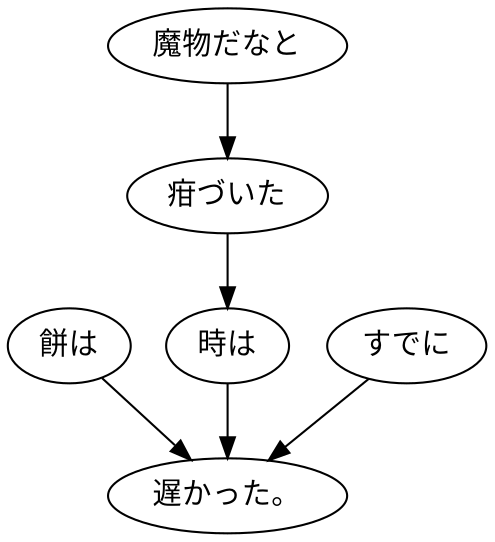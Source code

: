 digraph graph594 {
	node0 [label="餅は"];
	node1 [label="魔物だなと"];
	node2 [label="疳づいた"];
	node3 [label="時は"];
	node4 [label="すでに"];
	node5 [label="遅かった。"];
	node0 -> node5;
	node1 -> node2;
	node2 -> node3;
	node3 -> node5;
	node4 -> node5;
}
